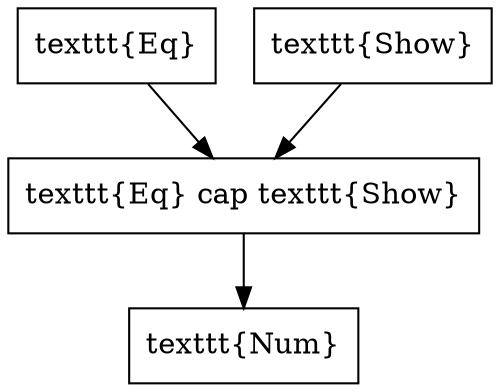digraph kinds {
	node [shape=box];
	"\texttt{Eq}" -> "\texttt{Eq} \cap \texttt{Show}";
	"\texttt{Show}" -> "\texttt{Eq} \cap \texttt{Show}";
	"\texttt{Eq} \cap \texttt{Show}" -> "\texttt{Num}";
}
